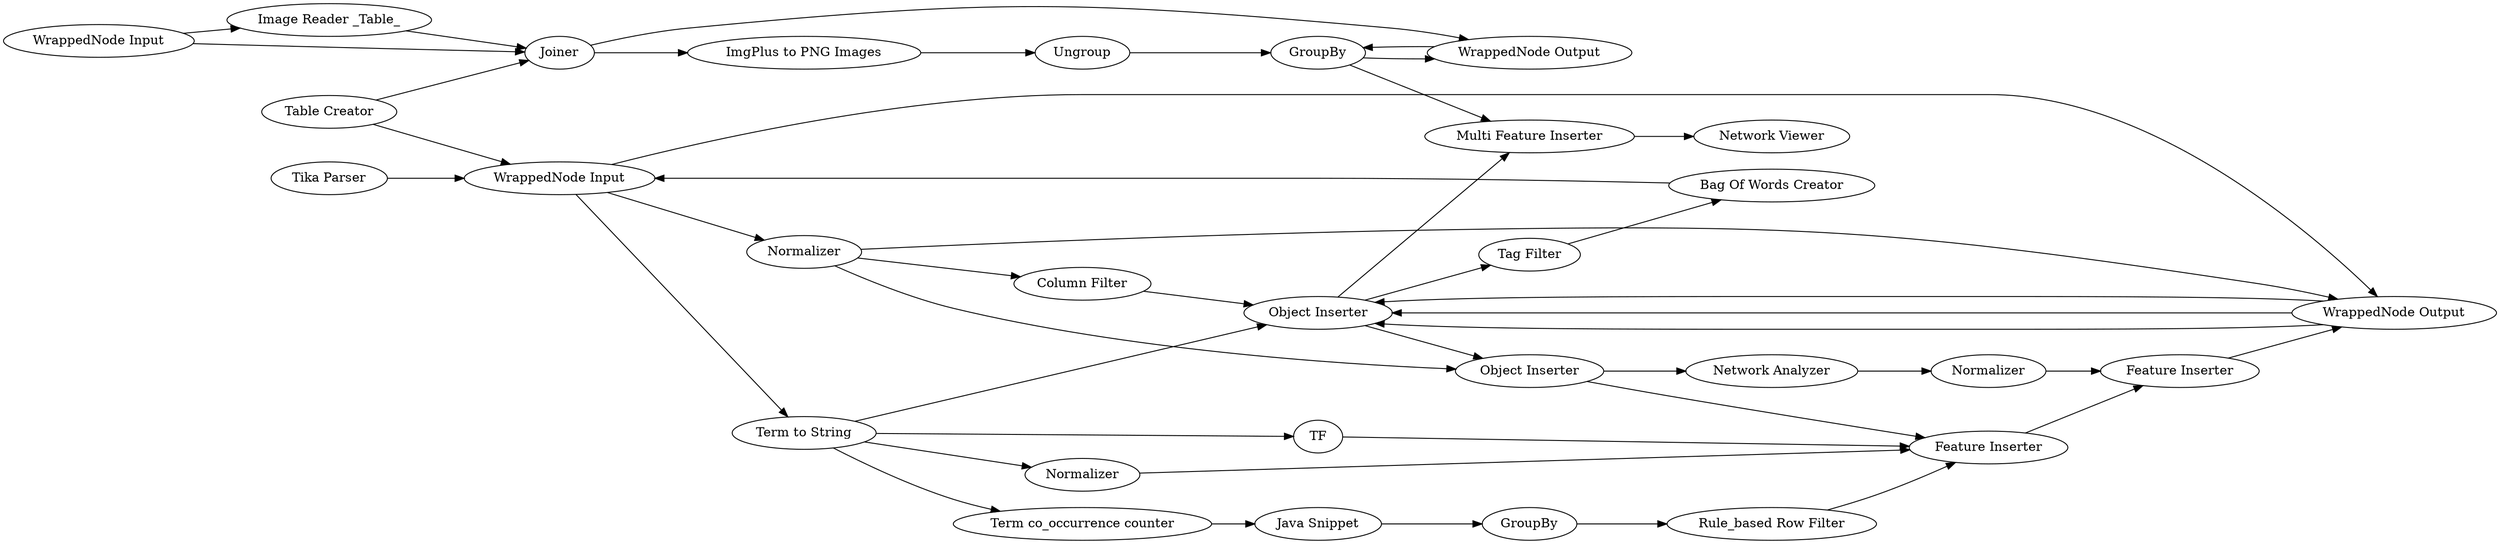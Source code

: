 digraph {
	13 [label="Network Viewer"]
	35 [label="Multi Feature Inserter"]
	39 [label="Color Manager"]
	40 [label="Visualization Property Extractor"]
	27 [label="Image Reader _Table_"]
	36 [label=" ImgPlus to PNG Images "]
	37 [label=Ungroup]
	38 [label="WrappedNode Input"]
	39 [label="WrappedNode Output"]
	40 [label=GroupBy]
	41 [label=Joiner]
	46 [label="Tika Parser"]
	52 [label="Table Creator"]
	4 [label="Tag Filter"]
	54 [label="Column Filter"]
	55 [label="WrappedNode Input"]
	56 [label="WrappedNode Output"]
	57 [label="Strings To Document"]
	58 [label="Wildcard Tagger"]
	59 [label="Bag Of Words Creator"]
	6 [label=TF]
	8 [label="Term co_occurrence counter"]
	9 [label="Java Snippet"]
	10 [label=GroupBy]
	14 [label="Rule_based Row Filter"]
	15 [label="WrappedNode Input"]
	16 [label="WrappedNode Output"]
	12 [label="Object Inserter"]
	15 [label="Term to String"]
	16 [label="Feature Inserter"]
	17 [label=Normalizer]
	32 [label="Network Analyzer"]
	33 [label="Feature Inserter"]
	34 [label=Normalizer]
	55 [label=Normalizer]
	56 [label="WrappedNode Input"]
	57 [label="WrappedNode Output"]
	58 [label="Object Inserter"]
	27 -> 41
	36 -> 37
	37 -> 40
	38 -> 27
	38 -> 41
	40 -> 39
	41 -> 36
	4 -> 59
	54 -> 58
	55 -> 54
	55 -> 57
	57 -> 58
	58 -> 4
	59 -> 56
	6 -> 16
	8 -> 9
	9 -> 10
	10 -> 14
	14 -> 16
	15 -> 8
	15 -> 6
	12 -> 32
	12 -> 16
	15 -> 58
	15 -> 17
	16 -> 33
	17 -> 16
	32 -> 34
	33 -> 57
	34 -> 33
	55 -> 12
	56 -> 55
	56 -> 15
	58 -> 12
	35 -> 13
	39 -> 40
	40 -> 35
	41 -> 39
	46 -> 56
	52 -> 56
	52 -> 41
	56 -> 57
	57 -> 58
	57 -> 58
	58 -> 35
	rankdir=LR
}
